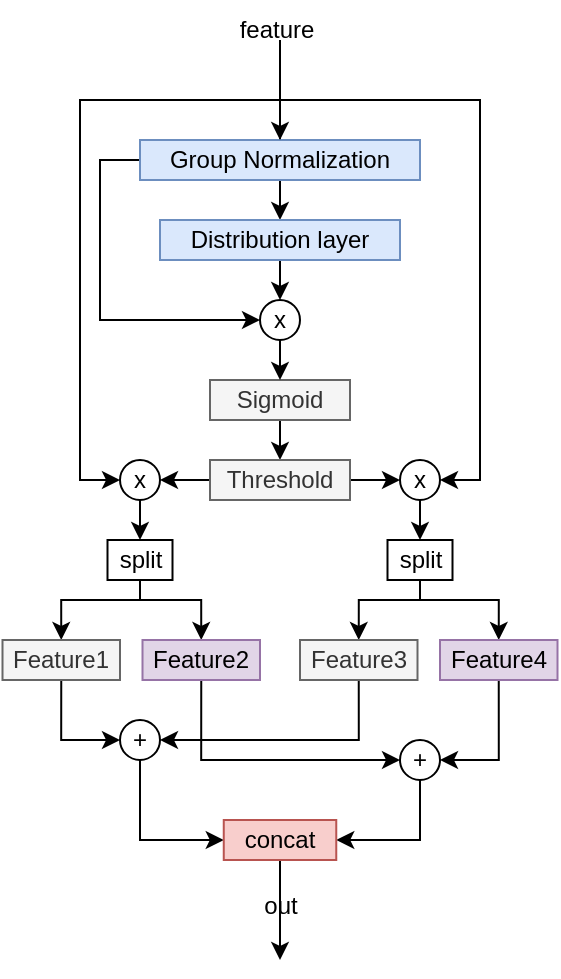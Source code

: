 <mxfile version="22.0.4" type="github">
  <diagram name="第 1 页" id="sTUhLF-kgUO84TB5RZIB">
    <mxGraphModel dx="2004" dy="1131" grid="1" gridSize="10" guides="1" tooltips="1" connect="1" arrows="1" fold="1" page="1" pageScale="1" pageWidth="827" pageHeight="1169" math="0" shadow="0">
      <root>
        <mxCell id="0" />
        <mxCell id="1" parent="0" />
        <mxCell id="xI9gyTVhqFCWPQMHHly6-94" style="edgeStyle=orthogonalEdgeStyle;rounded=0;orthogonalLoop=1;jettySize=auto;html=1;exitX=0.5;exitY=1;exitDx=0;exitDy=0;entryX=0.5;entryY=0;entryDx=0;entryDy=0;" parent="1" source="xI9gyTVhqFCWPQMHHly6-88" target="xI9gyTVhqFCWPQMHHly6-89" edge="1">
          <mxGeometry relative="1" as="geometry" />
        </mxCell>
        <mxCell id="xI9gyTVhqFCWPQMHHly6-99" style="edgeStyle=orthogonalEdgeStyle;rounded=0;orthogonalLoop=1;jettySize=auto;html=1;exitX=0;exitY=0.5;exitDx=0;exitDy=0;entryX=0;entryY=0.5;entryDx=0;entryDy=0;" parent="1" source="xI9gyTVhqFCWPQMHHly6-88" target="xI9gyTVhqFCWPQMHHly6-91" edge="1">
          <mxGeometry relative="1" as="geometry" />
        </mxCell>
        <mxCell id="xI9gyTVhqFCWPQMHHly6-103" style="edgeStyle=orthogonalEdgeStyle;rounded=0;orthogonalLoop=1;jettySize=auto;html=1;exitX=0.5;exitY=0;exitDx=0;exitDy=0;entryX=0;entryY=0.5;entryDx=0;entryDy=0;" parent="1" source="xI9gyTVhqFCWPQMHHly6-88" target="xI9gyTVhqFCWPQMHHly6-100" edge="1">
          <mxGeometry relative="1" as="geometry" />
        </mxCell>
        <mxCell id="xI9gyTVhqFCWPQMHHly6-104" style="edgeStyle=orthogonalEdgeStyle;rounded=0;orthogonalLoop=1;jettySize=auto;html=1;exitX=0.5;exitY=0;exitDx=0;exitDy=0;entryX=1;entryY=0.5;entryDx=0;entryDy=0;" parent="1" source="xI9gyTVhqFCWPQMHHly6-88" target="xI9gyTVhqFCWPQMHHly6-102" edge="1">
          <mxGeometry relative="1" as="geometry" />
        </mxCell>
        <mxCell id="xI9gyTVhqFCWPQMHHly6-88" value="Group Normalization" style="rounded=0;whiteSpace=wrap;html=1;fillColor=#dae8fc;strokeColor=#6c8ebf;" parent="1" vertex="1">
          <mxGeometry x="300" y="430" width="140" height="20" as="geometry" />
        </mxCell>
        <mxCell id="xI9gyTVhqFCWPQMHHly6-95" style="edgeStyle=orthogonalEdgeStyle;rounded=0;orthogonalLoop=1;jettySize=auto;html=1;exitX=0.5;exitY=1;exitDx=0;exitDy=0;entryX=0.5;entryY=0;entryDx=0;entryDy=0;" parent="1" source="xI9gyTVhqFCWPQMHHly6-89" target="xI9gyTVhqFCWPQMHHly6-91" edge="1">
          <mxGeometry relative="1" as="geometry" />
        </mxCell>
        <mxCell id="xI9gyTVhqFCWPQMHHly6-89" value="Distribution layer" style="rounded=0;whiteSpace=wrap;html=1;fillColor=#dae8fc;strokeColor=#6c8ebf;" parent="1" vertex="1">
          <mxGeometry x="310" y="470" width="120" height="20" as="geometry" />
        </mxCell>
        <mxCell id="xI9gyTVhqFCWPQMHHly6-97" style="edgeStyle=orthogonalEdgeStyle;rounded=0;orthogonalLoop=1;jettySize=auto;html=1;exitX=0.5;exitY=1;exitDx=0;exitDy=0;entryX=0.5;entryY=0;entryDx=0;entryDy=0;" parent="1" source="xI9gyTVhqFCWPQMHHly6-90" target="xI9gyTVhqFCWPQMHHly6-92" edge="1">
          <mxGeometry relative="1" as="geometry" />
        </mxCell>
        <mxCell id="xI9gyTVhqFCWPQMHHly6-90" value="Sigmoid" style="rounded=0;whiteSpace=wrap;html=1;fillColor=#f5f5f5;fontColor=#333333;strokeColor=#666666;" parent="1" vertex="1">
          <mxGeometry x="335" y="550" width="70" height="20" as="geometry" />
        </mxCell>
        <mxCell id="xI9gyTVhqFCWPQMHHly6-96" style="edgeStyle=orthogonalEdgeStyle;rounded=0;orthogonalLoop=1;jettySize=auto;html=1;exitX=0.5;exitY=1;exitDx=0;exitDy=0;entryX=0.5;entryY=0;entryDx=0;entryDy=0;" parent="1" source="xI9gyTVhqFCWPQMHHly6-91" target="xI9gyTVhqFCWPQMHHly6-90" edge="1">
          <mxGeometry relative="1" as="geometry" />
        </mxCell>
        <mxCell id="xI9gyTVhqFCWPQMHHly6-91" value="x" style="ellipse;whiteSpace=wrap;html=1;aspect=fixed;" parent="1" vertex="1">
          <mxGeometry x="360" y="510" width="20" height="20" as="geometry" />
        </mxCell>
        <mxCell id="xI9gyTVhqFCWPQMHHly6-105" style="edgeStyle=orthogonalEdgeStyle;rounded=0;orthogonalLoop=1;jettySize=auto;html=1;exitX=0;exitY=0.5;exitDx=0;exitDy=0;entryX=1;entryY=0.5;entryDx=0;entryDy=0;" parent="1" source="xI9gyTVhqFCWPQMHHly6-92" target="xI9gyTVhqFCWPQMHHly6-100" edge="1">
          <mxGeometry relative="1" as="geometry" />
        </mxCell>
        <mxCell id="xI9gyTVhqFCWPQMHHly6-106" style="edgeStyle=orthogonalEdgeStyle;rounded=0;orthogonalLoop=1;jettySize=auto;html=1;exitX=1;exitY=0.5;exitDx=0;exitDy=0;entryX=0;entryY=0.5;entryDx=0;entryDy=0;" parent="1" source="xI9gyTVhqFCWPQMHHly6-92" target="xI9gyTVhqFCWPQMHHly6-102" edge="1">
          <mxGeometry relative="1" as="geometry" />
        </mxCell>
        <mxCell id="xI9gyTVhqFCWPQMHHly6-92" value="Threshold" style="rounded=0;whiteSpace=wrap;html=1;fillColor=#f5f5f5;fontColor=#333333;strokeColor=#666666;" parent="1" vertex="1">
          <mxGeometry x="335" y="590" width="70" height="20" as="geometry" />
        </mxCell>
        <mxCell id="xI9gyTVhqFCWPQMHHly6-98" value="" style="endArrow=classic;html=1;rounded=0;entryX=0.5;entryY=0;entryDx=0;entryDy=0;" parent="1" target="xI9gyTVhqFCWPQMHHly6-88" edge="1">
          <mxGeometry width="50" height="50" relative="1" as="geometry">
            <mxPoint x="370" y="380" as="sourcePoint" />
            <mxPoint x="480" y="250" as="targetPoint" />
          </mxGeometry>
        </mxCell>
        <mxCell id="xI9gyTVhqFCWPQMHHly6-138" value="" style="edgeStyle=orthogonalEdgeStyle;rounded=0;orthogonalLoop=1;jettySize=auto;html=1;" parent="1" source="xI9gyTVhqFCWPQMHHly6-100" target="xI9gyTVhqFCWPQMHHly6-131" edge="1">
          <mxGeometry relative="1" as="geometry" />
        </mxCell>
        <mxCell id="xI9gyTVhqFCWPQMHHly6-100" value="x" style="ellipse;whiteSpace=wrap;html=1;aspect=fixed;" parent="1" vertex="1">
          <mxGeometry x="290" y="590" width="20" height="20" as="geometry" />
        </mxCell>
        <mxCell id="xI9gyTVhqFCWPQMHHly6-140" value="" style="edgeStyle=orthogonalEdgeStyle;rounded=0;orthogonalLoop=1;jettySize=auto;html=1;" parent="1" source="xI9gyTVhqFCWPQMHHly6-102" target="xI9gyTVhqFCWPQMHHly6-132" edge="1">
          <mxGeometry relative="1" as="geometry" />
        </mxCell>
        <mxCell id="xI9gyTVhqFCWPQMHHly6-102" value="x" style="ellipse;whiteSpace=wrap;html=1;aspect=fixed;" parent="1" vertex="1">
          <mxGeometry x="430" y="590" width="20" height="20" as="geometry" />
        </mxCell>
        <mxCell id="1QekzYXsRGigVt87sew3-16" style="edgeStyle=orthogonalEdgeStyle;rounded=0;orthogonalLoop=1;jettySize=auto;html=1;exitX=0.5;exitY=1;exitDx=0;exitDy=0;entryX=0.5;entryY=0;entryDx=0;entryDy=0;" edge="1" parent="1" source="xI9gyTVhqFCWPQMHHly6-131" target="1QekzYXsRGigVt87sew3-12">
          <mxGeometry relative="1" as="geometry">
            <Array as="points">
              <mxPoint x="300" y="660" />
              <mxPoint x="331" y="660" />
            </Array>
          </mxGeometry>
        </mxCell>
        <mxCell id="1QekzYXsRGigVt87sew3-25" style="edgeStyle=orthogonalEdgeStyle;rounded=0;orthogonalLoop=1;jettySize=auto;html=1;exitX=0.5;exitY=1;exitDx=0;exitDy=0;entryX=0.5;entryY=0;entryDx=0;entryDy=0;" edge="1" parent="1" source="xI9gyTVhqFCWPQMHHly6-131" target="xI9gyTVhqFCWPQMHHly6-133">
          <mxGeometry relative="1" as="geometry">
            <Array as="points">
              <mxPoint x="300" y="660" />
              <mxPoint x="261" y="660" />
            </Array>
          </mxGeometry>
        </mxCell>
        <mxCell id="xI9gyTVhqFCWPQMHHly6-131" value="split" style="rounded=0;whiteSpace=wrap;html=1;" parent="1" vertex="1">
          <mxGeometry x="283.75" y="630" width="32.5" height="20" as="geometry" />
        </mxCell>
        <mxCell id="1QekzYXsRGigVt87sew3-17" style="edgeStyle=orthogonalEdgeStyle;rounded=0;orthogonalLoop=1;jettySize=auto;html=1;exitX=0.5;exitY=1;exitDx=0;exitDy=0;entryX=0.5;entryY=0;entryDx=0;entryDy=0;" edge="1" parent="1" source="xI9gyTVhqFCWPQMHHly6-132" target="1QekzYXsRGigVt87sew3-10">
          <mxGeometry relative="1" as="geometry">
            <Array as="points">
              <mxPoint x="440" y="660" />
              <mxPoint x="409" y="660" />
            </Array>
          </mxGeometry>
        </mxCell>
        <mxCell id="1QekzYXsRGigVt87sew3-26" style="edgeStyle=orthogonalEdgeStyle;rounded=0;orthogonalLoop=1;jettySize=auto;html=1;exitX=0.5;exitY=1;exitDx=0;exitDy=0;entryX=0.5;entryY=0;entryDx=0;entryDy=0;" edge="1" parent="1" source="xI9gyTVhqFCWPQMHHly6-132" target="1QekzYXsRGigVt87sew3-14">
          <mxGeometry relative="1" as="geometry">
            <Array as="points">
              <mxPoint x="440" y="660" />
              <mxPoint x="479" y="660" />
            </Array>
          </mxGeometry>
        </mxCell>
        <mxCell id="xI9gyTVhqFCWPQMHHly6-132" value="split" style="rounded=0;whiteSpace=wrap;html=1;" parent="1" vertex="1">
          <mxGeometry x="423.75" y="630" width="32.5" height="20" as="geometry" />
        </mxCell>
        <mxCell id="1QekzYXsRGigVt87sew3-20" style="edgeStyle=orthogonalEdgeStyle;rounded=0;orthogonalLoop=1;jettySize=auto;html=1;exitX=0.5;exitY=1;exitDx=0;exitDy=0;entryX=0;entryY=0.5;entryDx=0;entryDy=0;" edge="1" parent="1" source="xI9gyTVhqFCWPQMHHly6-133" target="xI9gyTVhqFCWPQMHHly6-146">
          <mxGeometry relative="1" as="geometry" />
        </mxCell>
        <mxCell id="xI9gyTVhqFCWPQMHHly6-133" value="Feature1" style="rounded=0;whiteSpace=wrap;html=1;fillColor=#f5f5f5;fontColor=#333333;strokeColor=#666666;" parent="1" vertex="1">
          <mxGeometry x="231.25" y="680" width="58.75" height="20" as="geometry" />
        </mxCell>
        <mxCell id="xI9gyTVhqFCWPQMHHly6-170" style="edgeStyle=orthogonalEdgeStyle;rounded=0;orthogonalLoop=1;jettySize=auto;html=1;exitX=0.5;exitY=1;exitDx=0;exitDy=0;entryX=1;entryY=0.5;entryDx=0;entryDy=0;" parent="1" source="xI9gyTVhqFCWPQMHHly6-144" target="xI9gyTVhqFCWPQMHHly6-156" edge="1">
          <mxGeometry relative="1" as="geometry" />
        </mxCell>
        <mxCell id="xI9gyTVhqFCWPQMHHly6-144" value="+" style="ellipse;whiteSpace=wrap;html=1;aspect=fixed;" parent="1" vertex="1">
          <mxGeometry x="430" y="730" width="20" height="20" as="geometry" />
        </mxCell>
        <mxCell id="xI9gyTVhqFCWPQMHHly6-168" style="edgeStyle=orthogonalEdgeStyle;rounded=0;orthogonalLoop=1;jettySize=auto;html=1;exitX=0.5;exitY=1;exitDx=0;exitDy=0;entryX=0;entryY=0.5;entryDx=0;entryDy=0;" parent="1" source="xI9gyTVhqFCWPQMHHly6-146" target="xI9gyTVhqFCWPQMHHly6-156" edge="1">
          <mxGeometry relative="1" as="geometry" />
        </mxCell>
        <mxCell id="xI9gyTVhqFCWPQMHHly6-146" value="+" style="ellipse;whiteSpace=wrap;html=1;aspect=fixed;" parent="1" vertex="1">
          <mxGeometry x="290" y="720" width="20" height="20" as="geometry" />
        </mxCell>
        <mxCell id="xI9gyTVhqFCWPQMHHly6-172" style="edgeStyle=orthogonalEdgeStyle;rounded=0;orthogonalLoop=1;jettySize=auto;html=1;exitX=0.5;exitY=1;exitDx=0;exitDy=0;" parent="1" source="xI9gyTVhqFCWPQMHHly6-156" edge="1">
          <mxGeometry relative="1" as="geometry">
            <mxPoint x="370" y="840" as="targetPoint" />
          </mxGeometry>
        </mxCell>
        <mxCell id="xI9gyTVhqFCWPQMHHly6-156" value="concat" style="rounded=0;whiteSpace=wrap;html=1;fillColor=#f8cecc;strokeColor=#b85450;" parent="1" vertex="1">
          <mxGeometry x="341.88" y="770" width="56.25" height="20" as="geometry" />
        </mxCell>
        <mxCell id="xI9gyTVhqFCWPQMHHly6-173" value="feature" style="text;html=1;align=center;verticalAlign=middle;resizable=0;points=[];autosize=1;strokeColor=none;fillColor=none;" parent="1" vertex="1">
          <mxGeometry x="338.13" y="360" width="60" height="30" as="geometry" />
        </mxCell>
        <mxCell id="xI9gyTVhqFCWPQMHHly6-175" value="out" style="text;html=1;align=center;verticalAlign=middle;resizable=0;points=[];autosize=1;strokeColor=none;fillColor=none;" parent="1" vertex="1">
          <mxGeometry x="350.01" y="798" width="40" height="30" as="geometry" />
        </mxCell>
        <mxCell id="1QekzYXsRGigVt87sew3-21" style="edgeStyle=orthogonalEdgeStyle;rounded=0;orthogonalLoop=1;jettySize=auto;html=1;exitX=0.5;exitY=1;exitDx=0;exitDy=0;entryX=1;entryY=0.5;entryDx=0;entryDy=0;" edge="1" parent="1" source="1QekzYXsRGigVt87sew3-10" target="xI9gyTVhqFCWPQMHHly6-146">
          <mxGeometry relative="1" as="geometry" />
        </mxCell>
        <mxCell id="1QekzYXsRGigVt87sew3-10" value="Feature3" style="rounded=0;whiteSpace=wrap;html=1;fillColor=#f5f5f5;fontColor=#333333;strokeColor=#666666;" vertex="1" parent="1">
          <mxGeometry x="380" y="680" width="58.75" height="20" as="geometry" />
        </mxCell>
        <mxCell id="1QekzYXsRGigVt87sew3-22" style="edgeStyle=orthogonalEdgeStyle;rounded=0;orthogonalLoop=1;jettySize=auto;html=1;exitX=0.5;exitY=1;exitDx=0;exitDy=0;entryX=0;entryY=0.5;entryDx=0;entryDy=0;" edge="1" parent="1" source="1QekzYXsRGigVt87sew3-12" target="xI9gyTVhqFCWPQMHHly6-144">
          <mxGeometry relative="1" as="geometry" />
        </mxCell>
        <mxCell id="1QekzYXsRGigVt87sew3-12" value="Feature2" style="rounded=0;whiteSpace=wrap;html=1;fillColor=#e1d5e7;strokeColor=#9673a6;" vertex="1" parent="1">
          <mxGeometry x="301.25" y="680" width="58.75" height="20" as="geometry" />
        </mxCell>
        <mxCell id="1QekzYXsRGigVt87sew3-23" style="edgeStyle=orthogonalEdgeStyle;rounded=0;orthogonalLoop=1;jettySize=auto;html=1;exitX=0.5;exitY=1;exitDx=0;exitDy=0;entryX=1;entryY=0.5;entryDx=0;entryDy=0;" edge="1" parent="1" source="1QekzYXsRGigVt87sew3-14" target="xI9gyTVhqFCWPQMHHly6-144">
          <mxGeometry relative="1" as="geometry" />
        </mxCell>
        <mxCell id="1QekzYXsRGigVt87sew3-14" value="Feature4" style="rounded=0;whiteSpace=wrap;html=1;fillColor=#e1d5e7;strokeColor=#9673a6;" vertex="1" parent="1">
          <mxGeometry x="450" y="680" width="58.75" height="20" as="geometry" />
        </mxCell>
      </root>
    </mxGraphModel>
  </diagram>
</mxfile>

